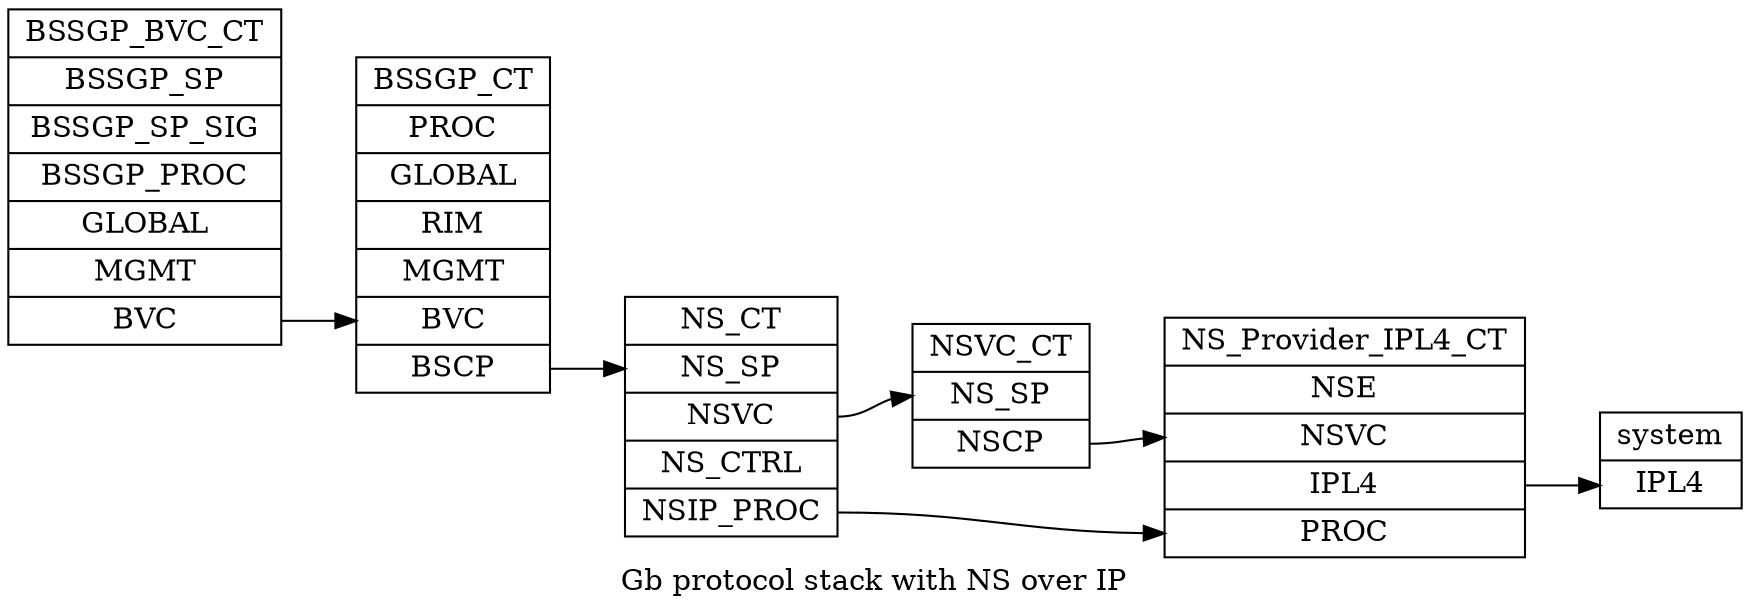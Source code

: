 digraph G {
	rankdir = LR;
	label = "Gb protocol stack with NS over IP";

	"BSSGP_BVC_CT" [
		shape = "record"
		label = "<f0> BSSGP_BVC_CT | <BSSGP_SP> BSSGP_SP | <BSSGP_SP_SIG> BSSGP_SP_SIG | <BSSGP_PROC> BSSGP_PROC | <GLOBAL> GLOBAL | <MGMT> MGMT | <BVC> BVC"
	]

	"BSSGP_CT" [
		shape = "record"
		label = "<f0> BSSGP_CT | <PROC> PROC | <GLOBAL> GLOBAL | <RIM> RIM | <MGMT> MGMT | <BVC> BVC | <BSCP> BSCP"
	]

	"NS_CT" [
		shape = "record"
		label = "<f0> NS_CT | <NS_SP> NS_SP | <NSVC> NSVC | <NS_CTRL> NS_CTRL | <NSIP_PROC> NSIP_PROC"
	]

	"NSVC_CT" [
		shape = "record"
		label = "<f0> NSVC_CT | <NS_SP> NS_SP | <NSCP> NSCP"
	]

	"NS_Provider_IPL4_CT" [
		shape = "record"
		label = "<f0> NS_Provider_IPL4_CT | <NSE> NSE | <NSVC> NSVC | <IPL4> IPL4 | <PROC> PROC"
	]

	"system" [
		shape = "record"
		label = "<f0> system | <IPL4> IPL4"
	]

	"BSSGP_BVC_CT":BVC -> "BSSGP_CT":BVC
	"BSSGP_CT":BSCP -> "NS_CT":NS_SP

	"NS_CT":NSVC -> "NSVC_CT":NS_SP
	"NS_CT":NSIP_PROC -> "NS_Provider_IPL4_CT":PROC
	"NSVC_CT":NSCP -> "NS_Provider_IPL4_CT":NSVC
	"NS_Provider_IPL4_CT":IPL4 -> "system":IPL4

}

